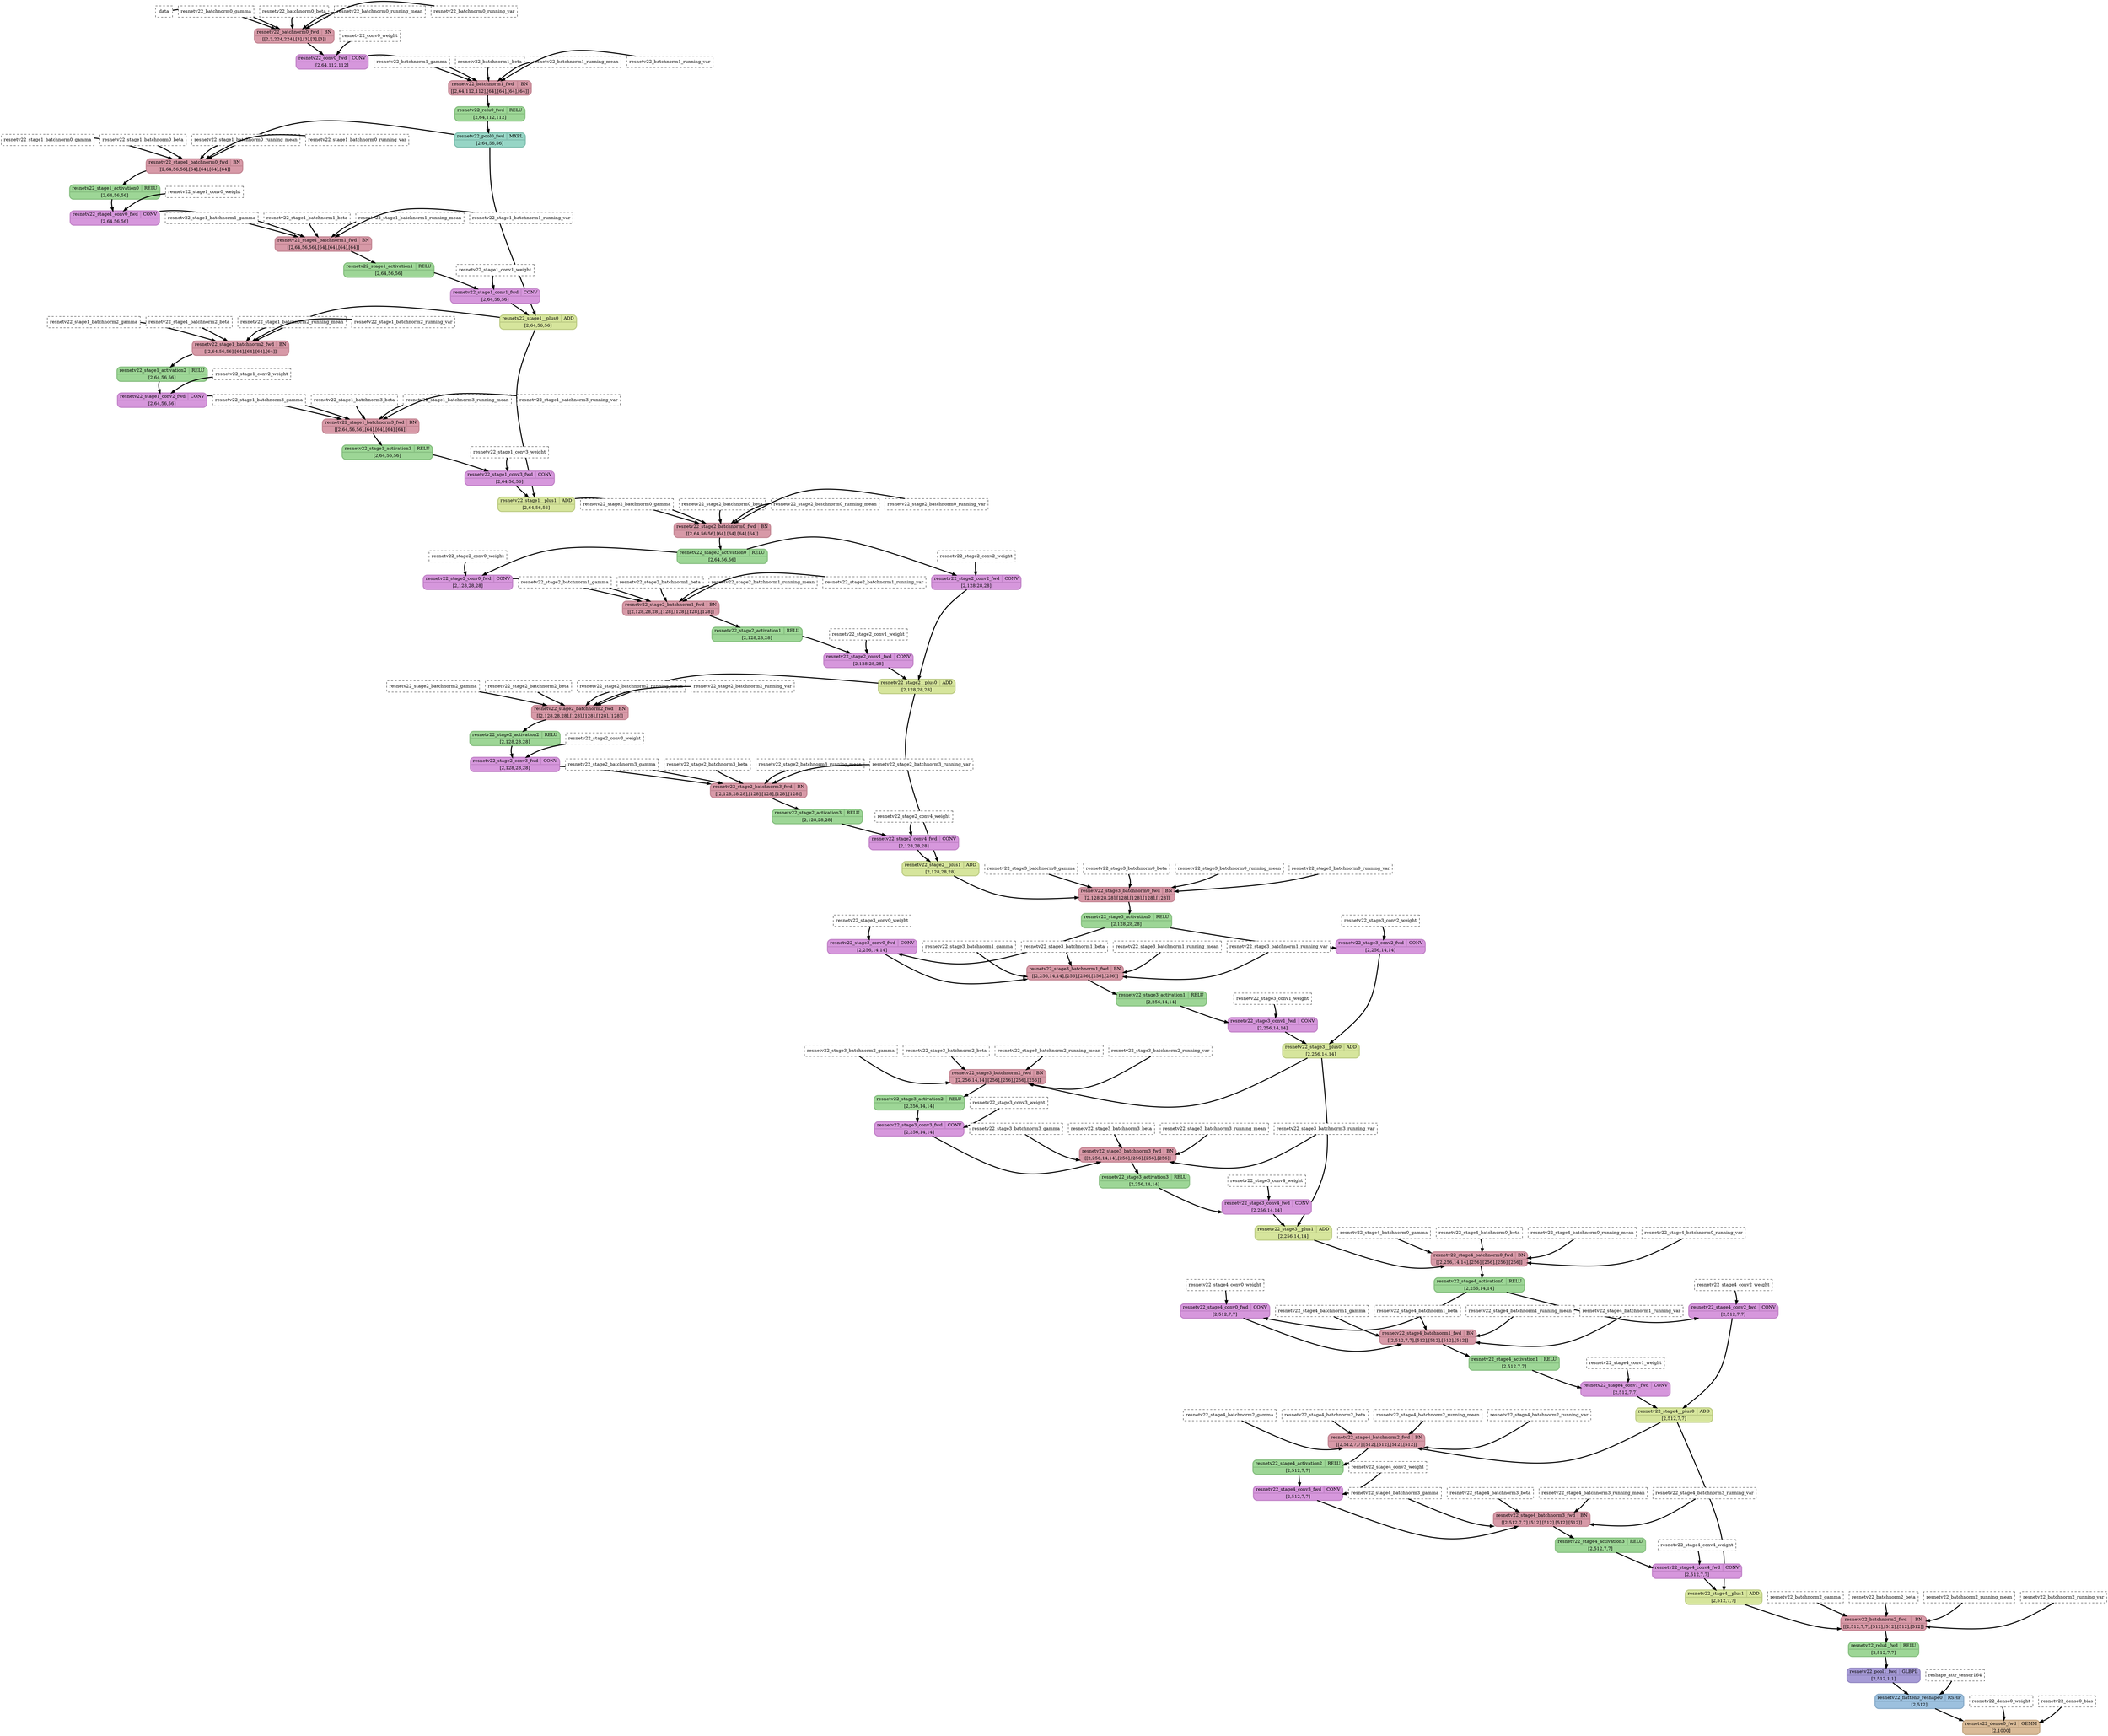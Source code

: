 strict digraph {
  graph [
    rankdir="TB"
    overlap=prism
    overlap_shrink=true
    splines=curved
  ];
  node [
    shape=Mrecord
  ];
  edge [
    penwidth=3
  ];

  // Node definitions.
  "data" [
    id=0
    name="data"
    type=constant_input
    label="data"
    inputs=""
    outputs=""
    shape=box
    style="filled,dashed"
    fillcolor="white"
  ];
  "resnetv22_batchnorm0_gamma" [
    id=1
    name="resnetv22_batchnorm0_gamma"
    type=constant_input
    label="resnetv22_batchnorm0_gamma"
    inputs=""
    outputs=""
    shape=box
    style="filled,dashed"
    fillcolor="white"
  ];
  "resnetv22_batchnorm0_beta" [
    id=2
    name="resnetv22_batchnorm0_beta"
    type=constant_input
    label="resnetv22_batchnorm0_beta"
    inputs=""
    outputs=""
    shape=box
    style="filled,dashed"
    fillcolor="white"
  ];
  "resnetv22_batchnorm0_running_mean" [
    id=3
    name="resnetv22_batchnorm0_running_mean"
    type=constant_input
    label="resnetv22_batchnorm0_running_mean"
    inputs=""
    outputs=""
    shape=box
    style="filled,dashed"
    fillcolor="white"
  ];
  "resnetv22_batchnorm0_running_var" [
    id=4
    name="resnetv22_batchnorm0_running_var"
    type=constant_input
    label="resnetv22_batchnorm0_running_var"
    inputs=""
    outputs=""
    shape=box
    style="filled,dashed"
    fillcolor="white"
  ];
  "resnetv22_batchnorm0_fwd" [
    id=5
    name="resnetv22_batchnorm0_fwd"
    type=BatchNormalization
    label="{ {resnetv22_batchnorm0_fwd  | BN} | [[2,3,224,224],[3],[3],[3],[3]] }"
    inputs="data;resnetv22_batchnorm0_gamma;resnetv22_batchnorm0_beta;resnetv22_batchnorm0_running_mean;resnetv22_batchnorm0_running_var"
    outputs="resnetv22_batchnorm0_fwd"
    penwidth=3
    style=filled
    color="#c48794"
    fontcolor="#000000"
    fillcolor="#d799a7"
  ];
  "resnetv22_conv0_weight" [
    id=6
    name="resnetv22_conv0_weight"
    type=constant_input
    label="resnetv22_conv0_weight"
    inputs=""
    outputs=""
    shape=box
    style="filled,dashed"
    fillcolor="white"
  ];
  "resnetv22_conv0_fwd" [
    id=7
    name="resnetv22_conv0_fwd"
    type=Conv
    label="{ {resnetv22_conv0_fwd  | CONV} | [2,64,112,112] }"
    inputs="resnetv22_batchnorm0_fwd;resnetv22_conv0_weight"
    outputs="resnetv22_conv0_fwd"
    penwidth=3
    style=filled
    color="#c284c8"
    fontcolor="#000000"
    fillcolor="#d697dc"
  ];
  "resnetv22_batchnorm1_gamma" [
    id=8
    name="resnetv22_batchnorm1_gamma"
    type=constant_input
    label="resnetv22_batchnorm1_gamma"
    inputs=""
    outputs=""
    shape=box
    style="filled,dashed"
    fillcolor="white"
  ];
  "resnetv22_batchnorm1_beta" [
    id=9
    name="resnetv22_batchnorm1_beta"
    type=constant_input
    label="resnetv22_batchnorm1_beta"
    inputs=""
    outputs=""
    shape=box
    style="filled,dashed"
    fillcolor="white"
  ];
  "resnetv22_batchnorm1_running_mean" [
    id=10
    name="resnetv22_batchnorm1_running_mean"
    type=constant_input
    label="resnetv22_batchnorm1_running_mean"
    inputs=""
    outputs=""
    shape=box
    style="filled,dashed"
    fillcolor="white"
  ];
  "resnetv22_batchnorm1_running_var" [
    id=11
    name="resnetv22_batchnorm1_running_var"
    type=constant_input
    label="resnetv22_batchnorm1_running_var"
    inputs=""
    outputs=""
    shape=box
    style="filled,dashed"
    fillcolor="white"
  ];
  "resnetv22_batchnorm1_fwd" [
    id=12
    name="resnetv22_batchnorm1_fwd"
    type=BatchNormalization
    label="{ {resnetv22_batchnorm1_fwd  | BN} | [[2,64,112,112],[64],[64],[64],[64]] }"
    inputs="resnetv22_conv0_fwd;resnetv22_batchnorm1_gamma;resnetv22_batchnorm1_beta;resnetv22_batchnorm1_running_mean;resnetv22_batchnorm1_running_var"
    outputs="resnetv22_batchnorm1_fwd"
    penwidth=3
    style=filled
    color="#c48794"
    fontcolor="#000000"
    fillcolor="#d799a7"
  ];
  "resnetv22_relu0_fwd" [
    id=13
    name="resnetv22_relu0_fwd"
    type=Relu
    label="{ {resnetv22_relu0_fwd  | RELU} | [2,64,112,112] }"
    inputs="resnetv22_batchnorm1_fwd"
    outputs="resnetv22_relu0_fwd"
    penwidth=3
    style=filled
    color="#87bf81"
    fontcolor="#000000"
    fillcolor="#9dd696"
  ];
  "resnetv22_pool0_fwd" [
    id=14
    name="resnetv22_pool0_fwd"
    type=MaxPool
    label="{ {resnetv22_pool0_fwd  | MXPL} | [2,64,56,56] }"
    inputs="resnetv22_relu0_fwd"
    outputs="resnetv22_pool0_fwd"
    penwidth=3
    style=filled
    color="#80beaf"
    fontcolor="#000000"
    fillcolor="#96d5c5"
  ];
  "resnetv22_stage1_batchnorm0_gamma" [
    id=15
    name="resnetv22_stage1_batchnorm0_gamma"
    type=constant_input
    label="resnetv22_stage1_batchnorm0_gamma"
    inputs=""
    outputs=""
    shape=box
    style="filled,dashed"
    fillcolor="white"
  ];
  "resnetv22_stage1_batchnorm0_beta" [
    id=16
    name="resnetv22_stage1_batchnorm0_beta"
    type=constant_input
    label="resnetv22_stage1_batchnorm0_beta"
    inputs=""
    outputs=""
    shape=box
    style="filled,dashed"
    fillcolor="white"
  ];
  "resnetv22_stage1_batchnorm0_running_mean" [
    id=17
    name="resnetv22_stage1_batchnorm0_running_mean"
    type=constant_input
    label="resnetv22_stage1_batchnorm0_running_mean"
    inputs=""
    outputs=""
    shape=box
    style="filled,dashed"
    fillcolor="white"
  ];
  "resnetv22_stage1_batchnorm0_running_var" [
    id=18
    name="resnetv22_stage1_batchnorm0_running_var"
    type=constant_input
    label="resnetv22_stage1_batchnorm0_running_var"
    inputs=""
    outputs=""
    shape=box
    style="filled,dashed"
    fillcolor="white"
  ];
  "resnetv22_stage1_batchnorm0_fwd" [
    id=19
    name="resnetv22_stage1_batchnorm0_fwd"
    type=BatchNormalization
    label="{ {resnetv22_stage1_batchnorm0_fwd  | BN} | [[2,64,56,56],[64],[64],[64],[64]] }"
    inputs="resnetv22_pool0_fwd;resnetv22_stage1_batchnorm0_gamma;resnetv22_stage1_batchnorm0_beta;resnetv22_stage1_batchnorm0_running_mean;resnetv22_stage1_batchnorm0_running_var"
    outputs="resnetv22_stage1_batchnorm0_fwd"
    penwidth=3
    style=filled
    color="#c48794"
    fontcolor="#000000"
    fillcolor="#d799a7"
  ];
  "resnetv22_stage1_activation0" [
    id=20
    name="resnetv22_stage1_activation0"
    type=Relu
    label="{ {resnetv22_stage1_activation0  | RELU} | [2,64,56,56] }"
    inputs="resnetv22_stage1_batchnorm0_fwd"
    outputs="resnetv22_stage1_activation0"
    penwidth=3
    style=filled
    color="#87bf81"
    fontcolor="#000000"
    fillcolor="#9dd696"
  ];
  "resnetv22_stage1_conv0_weight" [
    id=21
    name="resnetv22_stage1_conv0_weight"
    type=constant_input
    label="resnetv22_stage1_conv0_weight"
    inputs=""
    outputs=""
    shape=box
    style="filled,dashed"
    fillcolor="white"
  ];
  "resnetv22_stage1_conv0_fwd" [
    id=22
    name="resnetv22_stage1_conv0_fwd"
    type=Conv
    label="{ {resnetv22_stage1_conv0_fwd  | CONV} | [2,64,56,56] }"
    inputs="resnetv22_stage1_activation0;resnetv22_stage1_conv0_weight"
    outputs="resnetv22_stage1_conv0_fwd"
    penwidth=3
    style=filled
    color="#c284c8"
    fontcolor="#000000"
    fillcolor="#d697dc"
  ];
  "resnetv22_stage1_batchnorm1_gamma" [
    id=23
    name="resnetv22_stage1_batchnorm1_gamma"
    type=constant_input
    label="resnetv22_stage1_batchnorm1_gamma"
    inputs=""
    outputs=""
    shape=box
    style="filled,dashed"
    fillcolor="white"
  ];
  "resnetv22_stage1_batchnorm1_beta" [
    id=24
    name="resnetv22_stage1_batchnorm1_beta"
    type=constant_input
    label="resnetv22_stage1_batchnorm1_beta"
    inputs=""
    outputs=""
    shape=box
    style="filled,dashed"
    fillcolor="white"
  ];
  "resnetv22_stage1_batchnorm1_running_mean" [
    id=25
    name="resnetv22_stage1_batchnorm1_running_mean"
    type=constant_input
    label="resnetv22_stage1_batchnorm1_running_mean"
    inputs=""
    outputs=""
    shape=box
    style="filled,dashed"
    fillcolor="white"
  ];
  "resnetv22_stage1_batchnorm1_running_var" [
    id=26
    name="resnetv22_stage1_batchnorm1_running_var"
    type=constant_input
    label="resnetv22_stage1_batchnorm1_running_var"
    inputs=""
    outputs=""
    shape=box
    style="filled,dashed"
    fillcolor="white"
  ];
  "resnetv22_stage1_batchnorm1_fwd" [
    id=27
    name="resnetv22_stage1_batchnorm1_fwd"
    type=BatchNormalization
    label="{ {resnetv22_stage1_batchnorm1_fwd  | BN} | [[2,64,56,56],[64],[64],[64],[64]] }"
    inputs="resnetv22_stage1_conv0_fwd;resnetv22_stage1_batchnorm1_gamma;resnetv22_stage1_batchnorm1_beta;resnetv22_stage1_batchnorm1_running_mean;resnetv22_stage1_batchnorm1_running_var"
    outputs="resnetv22_stage1_batchnorm1_fwd"
    penwidth=3
    style=filled
    color="#c48794"
    fontcolor="#000000"
    fillcolor="#d799a7"
  ];
  "resnetv22_stage1_activation1" [
    id=28
    name="resnetv22_stage1_activation1"
    type=Relu
    label="{ {resnetv22_stage1_activation1  | RELU} | [2,64,56,56] }"
    inputs="resnetv22_stage1_batchnorm1_fwd"
    outputs="resnetv22_stage1_activation1"
    penwidth=3
    style=filled
    color="#87bf81"
    fontcolor="#000000"
    fillcolor="#9dd696"
  ];
  "resnetv22_stage1_conv1_weight" [
    id=29
    name="resnetv22_stage1_conv1_weight"
    type=constant_input
    label="resnetv22_stage1_conv1_weight"
    inputs=""
    outputs=""
    shape=box
    style="filled,dashed"
    fillcolor="white"
  ];
  "resnetv22_stage1_conv1_fwd" [
    id=30
    name="resnetv22_stage1_conv1_fwd"
    type=Conv
    label="{ {resnetv22_stage1_conv1_fwd  | CONV} | [2,64,56,56] }"
    inputs="resnetv22_stage1_activation1;resnetv22_stage1_conv1_weight"
    outputs="resnetv22_stage1_conv1_fwd"
    penwidth=3
    style=filled
    color="#c284c8"
    fontcolor="#000000"
    fillcolor="#d697dc"
  ];
  "resnetv22_stage1__plus0" [
    id=31
    name="resnetv22_stage1__plus0"
    type=Add
    label="{ {resnetv22_stage1__plus0  | ADD} | [2,64,56,56] }"
    inputs="resnetv22_stage1_conv1_fwd;resnetv22_pool0_fwd"
    outputs="resnetv22_stage1__plus0"
    penwidth=3
    style=filled
    color="#bdcc85"
    fontcolor="#000000"
    fillcolor="#d6e59c"
  ];
  "resnetv22_stage1_batchnorm2_gamma" [
    id=32
    name="resnetv22_stage1_batchnorm2_gamma"
    type=constant_input
    label="resnetv22_stage1_batchnorm2_gamma"
    inputs=""
    outputs=""
    shape=box
    style="filled,dashed"
    fillcolor="white"
  ];
  "resnetv22_stage1_batchnorm2_beta" [
    id=33
    name="resnetv22_stage1_batchnorm2_beta"
    type=constant_input
    label="resnetv22_stage1_batchnorm2_beta"
    inputs=""
    outputs=""
    shape=box
    style="filled,dashed"
    fillcolor="white"
  ];
  "resnetv22_stage1_batchnorm2_running_mean" [
    id=34
    name="resnetv22_stage1_batchnorm2_running_mean"
    type=constant_input
    label="resnetv22_stage1_batchnorm2_running_mean"
    inputs=""
    outputs=""
    shape=box
    style="filled,dashed"
    fillcolor="white"
  ];
  "resnetv22_stage1_batchnorm2_running_var" [
    id=35
    name="resnetv22_stage1_batchnorm2_running_var"
    type=constant_input
    label="resnetv22_stage1_batchnorm2_running_var"
    inputs=""
    outputs=""
    shape=box
    style="filled,dashed"
    fillcolor="white"
  ];
  "resnetv22_stage1_batchnorm2_fwd" [
    id=36
    name="resnetv22_stage1_batchnorm2_fwd"
    type=BatchNormalization
    label="{ {resnetv22_stage1_batchnorm2_fwd  | BN} | [[2,64,56,56],[64],[64],[64],[64]] }"
    inputs="resnetv22_stage1__plus0;resnetv22_stage1_batchnorm2_gamma;resnetv22_stage1_batchnorm2_beta;resnetv22_stage1_batchnorm2_running_mean;resnetv22_stage1_batchnorm2_running_var"
    outputs="resnetv22_stage1_batchnorm2_fwd"
    penwidth=3
    style=filled
    color="#c48794"
    fontcolor="#000000"
    fillcolor="#d799a7"
  ];
  "resnetv22_stage1_activation2" [
    id=37
    name="resnetv22_stage1_activation2"
    type=Relu
    label="{ {resnetv22_stage1_activation2  | RELU} | [2,64,56,56] }"
    inputs="resnetv22_stage1_batchnorm2_fwd"
    outputs="resnetv22_stage1_activation2"
    penwidth=3
    style=filled
    color="#87bf81"
    fontcolor="#000000"
    fillcolor="#9dd696"
  ];
  "resnetv22_stage1_conv2_weight" [
    id=38
    name="resnetv22_stage1_conv2_weight"
    type=constant_input
    label="resnetv22_stage1_conv2_weight"
    inputs=""
    outputs=""
    shape=box
    style="filled,dashed"
    fillcolor="white"
  ];
  "resnetv22_stage1_conv2_fwd" [
    id=39
    name="resnetv22_stage1_conv2_fwd"
    type=Conv
    label="{ {resnetv22_stage1_conv2_fwd  | CONV} | [2,64,56,56] }"
    inputs="resnetv22_stage1_activation2;resnetv22_stage1_conv2_weight"
    outputs="resnetv22_stage1_conv2_fwd"
    penwidth=3
    style=filled
    color="#c284c8"
    fontcolor="#000000"
    fillcolor="#d697dc"
  ];
  "resnetv22_stage1_batchnorm3_gamma" [
    id=40
    name="resnetv22_stage1_batchnorm3_gamma"
    type=constant_input
    label="resnetv22_stage1_batchnorm3_gamma"
    inputs=""
    outputs=""
    shape=box
    style="filled,dashed"
    fillcolor="white"
  ];
  "resnetv22_stage1_batchnorm3_beta" [
    id=41
    name="resnetv22_stage1_batchnorm3_beta"
    type=constant_input
    label="resnetv22_stage1_batchnorm3_beta"
    inputs=""
    outputs=""
    shape=box
    style="filled,dashed"
    fillcolor="white"
  ];
  "resnetv22_stage1_batchnorm3_running_mean" [
    id=42
    name="resnetv22_stage1_batchnorm3_running_mean"
    type=constant_input
    label="resnetv22_stage1_batchnorm3_running_mean"
    inputs=""
    outputs=""
    shape=box
    style="filled,dashed"
    fillcolor="white"
  ];
  "resnetv22_stage1_batchnorm3_running_var" [
    id=43
    name="resnetv22_stage1_batchnorm3_running_var"
    type=constant_input
    label="resnetv22_stage1_batchnorm3_running_var"
    inputs=""
    outputs=""
    shape=box
    style="filled,dashed"
    fillcolor="white"
  ];
  "resnetv22_stage1_batchnorm3_fwd" [
    id=44
    name="resnetv22_stage1_batchnorm3_fwd"
    type=BatchNormalization
    label="{ {resnetv22_stage1_batchnorm3_fwd  | BN} | [[2,64,56,56],[64],[64],[64],[64]] }"
    inputs="resnetv22_stage1_conv2_fwd;resnetv22_stage1_batchnorm3_gamma;resnetv22_stage1_batchnorm3_beta;resnetv22_stage1_batchnorm3_running_mean;resnetv22_stage1_batchnorm3_running_var"
    outputs="resnetv22_stage1_batchnorm3_fwd"
    penwidth=3
    style=filled
    color="#c48794"
    fontcolor="#000000"
    fillcolor="#d799a7"
  ];
  "resnetv22_stage1_activation3" [
    id=45
    name="resnetv22_stage1_activation3"
    type=Relu
    label="{ {resnetv22_stage1_activation3  | RELU} | [2,64,56,56] }"
    inputs="resnetv22_stage1_batchnorm3_fwd"
    outputs="resnetv22_stage1_activation3"
    penwidth=3
    style=filled
    color="#87bf81"
    fontcolor="#000000"
    fillcolor="#9dd696"
  ];
  "resnetv22_stage1_conv3_weight" [
    id=46
    name="resnetv22_stage1_conv3_weight"
    type=constant_input
    label="resnetv22_stage1_conv3_weight"
    inputs=""
    outputs=""
    shape=box
    style="filled,dashed"
    fillcolor="white"
  ];
  "resnetv22_stage1_conv3_fwd" [
    id=47
    name="resnetv22_stage1_conv3_fwd"
    type=Conv
    label="{ {resnetv22_stage1_conv3_fwd  | CONV} | [2,64,56,56] }"
    inputs="resnetv22_stage1_activation3;resnetv22_stage1_conv3_weight"
    outputs="resnetv22_stage1_conv3_fwd"
    penwidth=3
    style=filled
    color="#c284c8"
    fontcolor="#000000"
    fillcolor="#d697dc"
  ];
  "resnetv22_stage1__plus1" [
    id=48
    name="resnetv22_stage1__plus1"
    type=Add
    label="{ {resnetv22_stage1__plus1  | ADD} | [2,64,56,56] }"
    inputs="resnetv22_stage1_conv3_fwd;resnetv22_stage1__plus0"
    outputs="resnetv22_stage1__plus1"
    penwidth=3
    style=filled
    color="#bdcc85"
    fontcolor="#000000"
    fillcolor="#d6e59c"
  ];
  "resnetv22_stage2_batchnorm0_gamma" [
    id=49
    name="resnetv22_stage2_batchnorm0_gamma"
    type=constant_input
    label="resnetv22_stage2_batchnorm0_gamma"
    inputs=""
    outputs=""
    shape=box
    style="filled,dashed"
    fillcolor="white"
  ];
  "resnetv22_stage2_batchnorm0_beta" [
    id=50
    name="resnetv22_stage2_batchnorm0_beta"
    type=constant_input
    label="resnetv22_stage2_batchnorm0_beta"
    inputs=""
    outputs=""
    shape=box
    style="filled,dashed"
    fillcolor="white"
  ];
  "resnetv22_stage2_batchnorm0_running_mean" [
    id=51
    name="resnetv22_stage2_batchnorm0_running_mean"
    type=constant_input
    label="resnetv22_stage2_batchnorm0_running_mean"
    inputs=""
    outputs=""
    shape=box
    style="filled,dashed"
    fillcolor="white"
  ];
  "resnetv22_stage2_batchnorm0_running_var" [
    id=52
    name="resnetv22_stage2_batchnorm0_running_var"
    type=constant_input
    label="resnetv22_stage2_batchnorm0_running_var"
    inputs=""
    outputs=""
    shape=box
    style="filled,dashed"
    fillcolor="white"
  ];
  "resnetv22_stage2_batchnorm0_fwd" [
    id=53
    name="resnetv22_stage2_batchnorm0_fwd"
    type=BatchNormalization
    label="{ {resnetv22_stage2_batchnorm0_fwd  | BN} | [[2,64,56,56],[64],[64],[64],[64]] }"
    inputs="resnetv22_stage1__plus1;resnetv22_stage2_batchnorm0_gamma;resnetv22_stage2_batchnorm0_beta;resnetv22_stage2_batchnorm0_running_mean;resnetv22_stage2_batchnorm0_running_var"
    outputs="resnetv22_stage2_batchnorm0_fwd"
    penwidth=3
    style=filled
    color="#c48794"
    fontcolor="#000000"
    fillcolor="#d799a7"
  ];
  "resnetv22_stage2_activation0" [
    id=54
    name="resnetv22_stage2_activation0"
    type=Relu
    label="{ {resnetv22_stage2_activation0  | RELU} | [2,64,56,56] }"
    inputs="resnetv22_stage2_batchnorm0_fwd"
    outputs="resnetv22_stage2_activation0"
    penwidth=3
    style=filled
    color="#87bf81"
    fontcolor="#000000"
    fillcolor="#9dd696"
  ];
  "resnetv22_stage2_conv0_weight" [
    id=55
    name="resnetv22_stage2_conv0_weight"
    type=constant_input
    label="resnetv22_stage2_conv0_weight"
    inputs=""
    outputs=""
    shape=box
    style="filled,dashed"
    fillcolor="white"
  ];
  "resnetv22_stage2_conv0_fwd" [
    id=56
    name="resnetv22_stage2_conv0_fwd"
    type=Conv
    label="{ {resnetv22_stage2_conv0_fwd  | CONV} | [2,128,28,28] }"
    inputs="resnetv22_stage2_activation0;resnetv22_stage2_conv0_weight"
    outputs="resnetv22_stage2_conv0_fwd"
    penwidth=3
    style=filled
    color="#c284c8"
    fontcolor="#000000"
    fillcolor="#d697dc"
  ];
  "resnetv22_stage2_batchnorm1_gamma" [
    id=57
    name="resnetv22_stage2_batchnorm1_gamma"
    type=constant_input
    label="resnetv22_stage2_batchnorm1_gamma"
    inputs=""
    outputs=""
    shape=box
    style="filled,dashed"
    fillcolor="white"
  ];
  "resnetv22_stage2_batchnorm1_beta" [
    id=58
    name="resnetv22_stage2_batchnorm1_beta"
    type=constant_input
    label="resnetv22_stage2_batchnorm1_beta"
    inputs=""
    outputs=""
    shape=box
    style="filled,dashed"
    fillcolor="white"
  ];
  "resnetv22_stage2_batchnorm1_running_mean" [
    id=59
    name="resnetv22_stage2_batchnorm1_running_mean"
    type=constant_input
    label="resnetv22_stage2_batchnorm1_running_mean"
    inputs=""
    outputs=""
    shape=box
    style="filled,dashed"
    fillcolor="white"
  ];
  "resnetv22_stage2_batchnorm1_running_var" [
    id=60
    name="resnetv22_stage2_batchnorm1_running_var"
    type=constant_input
    label="resnetv22_stage2_batchnorm1_running_var"
    inputs=""
    outputs=""
    shape=box
    style="filled,dashed"
    fillcolor="white"
  ];
  "resnetv22_stage2_batchnorm1_fwd" [
    id=61
    name="resnetv22_stage2_batchnorm1_fwd"
    type=BatchNormalization
    label="{ {resnetv22_stage2_batchnorm1_fwd  | BN} | [[2,128,28,28],[128],[128],[128],[128]] }"
    inputs="resnetv22_stage2_conv0_fwd;resnetv22_stage2_batchnorm1_gamma;resnetv22_stage2_batchnorm1_beta;resnetv22_stage2_batchnorm1_running_mean;resnetv22_stage2_batchnorm1_running_var"
    outputs="resnetv22_stage2_batchnorm1_fwd"
    penwidth=3
    style=filled
    color="#c48794"
    fontcolor="#000000"
    fillcolor="#d799a7"
  ];
  "resnetv22_stage2_activation1" [
    id=62
    name="resnetv22_stage2_activation1"
    type=Relu
    label="{ {resnetv22_stage2_activation1  | RELU} | [2,128,28,28] }"
    inputs="resnetv22_stage2_batchnorm1_fwd"
    outputs="resnetv22_stage2_activation1"
    penwidth=3
    style=filled
    color="#87bf81"
    fontcolor="#000000"
    fillcolor="#9dd696"
  ];
  "resnetv22_stage2_conv1_weight" [
    id=63
    name="resnetv22_stage2_conv1_weight"
    type=constant_input
    label="resnetv22_stage2_conv1_weight"
    inputs=""
    outputs=""
    shape=box
    style="filled,dashed"
    fillcolor="white"
  ];
  "resnetv22_stage2_conv1_fwd" [
    id=64
    name="resnetv22_stage2_conv1_fwd"
    type=Conv
    label="{ {resnetv22_stage2_conv1_fwd  | CONV} | [2,128,28,28] }"
    inputs="resnetv22_stage2_activation1;resnetv22_stage2_conv1_weight"
    outputs="resnetv22_stage2_conv1_fwd"
    penwidth=3
    style=filled
    color="#c284c8"
    fontcolor="#000000"
    fillcolor="#d697dc"
  ];
  "resnetv22_stage2_conv2_weight" [
    id=65
    name="resnetv22_stage2_conv2_weight"
    type=constant_input
    label="resnetv22_stage2_conv2_weight"
    inputs=""
    outputs=""
    shape=box
    style="filled,dashed"
    fillcolor="white"
  ];
  "resnetv22_stage2_conv2_fwd" [
    id=66
    name="resnetv22_stage2_conv2_fwd"
    type=Conv
    label="{ {resnetv22_stage2_conv2_fwd  | CONV} | [2,128,28,28] }"
    inputs="resnetv22_stage2_activation0;resnetv22_stage2_conv2_weight"
    outputs="resnetv22_stage2_conv2_fwd"
    penwidth=3
    style=filled
    color="#c284c8"
    fontcolor="#000000"
    fillcolor="#d697dc"
  ];
  "resnetv22_stage2__plus0" [
    id=67
    name="resnetv22_stage2__plus0"
    type=Add
    label="{ {resnetv22_stage2__plus0  | ADD} | [2,128,28,28] }"
    inputs="resnetv22_stage2_conv1_fwd;resnetv22_stage2_conv2_fwd"
    outputs="resnetv22_stage2__plus0"
    penwidth=3
    style=filled
    color="#bdcc85"
    fontcolor="#000000"
    fillcolor="#d6e59c"
  ];
  "resnetv22_stage2_batchnorm2_gamma" [
    id=68
    name="resnetv22_stage2_batchnorm2_gamma"
    type=constant_input
    label="resnetv22_stage2_batchnorm2_gamma"
    inputs=""
    outputs=""
    shape=box
    style="filled,dashed"
    fillcolor="white"
  ];
  "resnetv22_stage2_batchnorm2_beta" [
    id=69
    name="resnetv22_stage2_batchnorm2_beta"
    type=constant_input
    label="resnetv22_stage2_batchnorm2_beta"
    inputs=""
    outputs=""
    shape=box
    style="filled,dashed"
    fillcolor="white"
  ];
  "resnetv22_stage2_batchnorm2_running_mean" [
    id=70
    name="resnetv22_stage2_batchnorm2_running_mean"
    type=constant_input
    label="resnetv22_stage2_batchnorm2_running_mean"
    inputs=""
    outputs=""
    shape=box
    style="filled,dashed"
    fillcolor="white"
  ];
  "resnetv22_stage2_batchnorm2_running_var" [
    id=71
    name="resnetv22_stage2_batchnorm2_running_var"
    type=constant_input
    label="resnetv22_stage2_batchnorm2_running_var"
    inputs=""
    outputs=""
    shape=box
    style="filled,dashed"
    fillcolor="white"
  ];
  "resnetv22_stage2_batchnorm2_fwd" [
    id=72
    name="resnetv22_stage2_batchnorm2_fwd"
    type=BatchNormalization
    label="{ {resnetv22_stage2_batchnorm2_fwd  | BN} | [[2,128,28,28],[128],[128],[128],[128]] }"
    inputs="resnetv22_stage2__plus0;resnetv22_stage2_batchnorm2_gamma;resnetv22_stage2_batchnorm2_beta;resnetv22_stage2_batchnorm2_running_mean;resnetv22_stage2_batchnorm2_running_var"
    outputs="resnetv22_stage2_batchnorm2_fwd"
    penwidth=3
    style=filled
    color="#c48794"
    fontcolor="#000000"
    fillcolor="#d799a7"
  ];
  "resnetv22_stage2_activation2" [
    id=73
    name="resnetv22_stage2_activation2"
    type=Relu
    label="{ {resnetv22_stage2_activation2  | RELU} | [2,128,28,28] }"
    inputs="resnetv22_stage2_batchnorm2_fwd"
    outputs="resnetv22_stage2_activation2"
    penwidth=3
    style=filled
    color="#87bf81"
    fontcolor="#000000"
    fillcolor="#9dd696"
  ];
  "resnetv22_stage2_conv3_weight" [
    id=74
    name="resnetv22_stage2_conv3_weight"
    type=constant_input
    label="resnetv22_stage2_conv3_weight"
    inputs=""
    outputs=""
    shape=box
    style="filled,dashed"
    fillcolor="white"
  ];
  "resnetv22_stage2_conv3_fwd" [
    id=75
    name="resnetv22_stage2_conv3_fwd"
    type=Conv
    label="{ {resnetv22_stage2_conv3_fwd  | CONV} | [2,128,28,28] }"
    inputs="resnetv22_stage2_activation2;resnetv22_stage2_conv3_weight"
    outputs="resnetv22_stage2_conv3_fwd"
    penwidth=3
    style=filled
    color="#c284c8"
    fontcolor="#000000"
    fillcolor="#d697dc"
  ];
  "resnetv22_stage2_batchnorm3_gamma" [
    id=76
    name="resnetv22_stage2_batchnorm3_gamma"
    type=constant_input
    label="resnetv22_stage2_batchnorm3_gamma"
    inputs=""
    outputs=""
    shape=box
    style="filled,dashed"
    fillcolor="white"
  ];
  "resnetv22_stage2_batchnorm3_beta" [
    id=77
    name="resnetv22_stage2_batchnorm3_beta"
    type=constant_input
    label="resnetv22_stage2_batchnorm3_beta"
    inputs=""
    outputs=""
    shape=box
    style="filled,dashed"
    fillcolor="white"
  ];
  "resnetv22_stage2_batchnorm3_running_mean" [
    id=78
    name="resnetv22_stage2_batchnorm3_running_mean"
    type=constant_input
    label="resnetv22_stage2_batchnorm3_running_mean"
    inputs=""
    outputs=""
    shape=box
    style="filled,dashed"
    fillcolor="white"
  ];
  "resnetv22_stage2_batchnorm3_running_var" [
    id=79
    name="resnetv22_stage2_batchnorm3_running_var"
    type=constant_input
    label="resnetv22_stage2_batchnorm3_running_var"
    inputs=""
    outputs=""
    shape=box
    style="filled,dashed"
    fillcolor="white"
  ];
  "resnetv22_stage2_batchnorm3_fwd" [
    id=80
    name="resnetv22_stage2_batchnorm3_fwd"
    type=BatchNormalization
    label="{ {resnetv22_stage2_batchnorm3_fwd  | BN} | [[2,128,28,28],[128],[128],[128],[128]] }"
    inputs="resnetv22_stage2_conv3_fwd;resnetv22_stage2_batchnorm3_gamma;resnetv22_stage2_batchnorm3_beta;resnetv22_stage2_batchnorm3_running_mean;resnetv22_stage2_batchnorm3_running_var"
    outputs="resnetv22_stage2_batchnorm3_fwd"
    penwidth=3
    style=filled
    color="#c48794"
    fontcolor="#000000"
    fillcolor="#d799a7"
  ];
  "resnetv22_stage2_activation3" [
    id=81
    name="resnetv22_stage2_activation3"
    type=Relu
    label="{ {resnetv22_stage2_activation3  | RELU} | [2,128,28,28] }"
    inputs="resnetv22_stage2_batchnorm3_fwd"
    outputs="resnetv22_stage2_activation3"
    penwidth=3
    style=filled
    color="#87bf81"
    fontcolor="#000000"
    fillcolor="#9dd696"
  ];
  "resnetv22_stage2_conv4_weight" [
    id=82
    name="resnetv22_stage2_conv4_weight"
    type=constant_input
    label="resnetv22_stage2_conv4_weight"
    inputs=""
    outputs=""
    shape=box
    style="filled,dashed"
    fillcolor="white"
  ];
  "resnetv22_stage2_conv4_fwd" [
    id=83
    name="resnetv22_stage2_conv4_fwd"
    type=Conv
    label="{ {resnetv22_stage2_conv4_fwd  | CONV} | [2,128,28,28] }"
    inputs="resnetv22_stage2_activation3;resnetv22_stage2_conv4_weight"
    outputs="resnetv22_stage2_conv4_fwd"
    penwidth=3
    style=filled
    color="#c284c8"
    fontcolor="#000000"
    fillcolor="#d697dc"
  ];
  "resnetv22_stage2__plus1" [
    id=84
    name="resnetv22_stage2__plus1"
    type=Add
    label="{ {resnetv22_stage2__plus1  | ADD} | [2,128,28,28] }"
    inputs="resnetv22_stage2_conv4_fwd;resnetv22_stage2__plus0"
    outputs="resnetv22_stage2__plus1"
    penwidth=3
    style=filled
    color="#bdcc85"
    fontcolor="#000000"
    fillcolor="#d6e59c"
  ];
  "resnetv22_stage3_batchnorm0_gamma" [
    id=85
    name="resnetv22_stage3_batchnorm0_gamma"
    type=constant_input
    label="resnetv22_stage3_batchnorm0_gamma"
    inputs=""
    outputs=""
    shape=box
    style="filled,dashed"
    fillcolor="white"
  ];
  "resnetv22_stage3_batchnorm0_beta" [
    id=86
    name="resnetv22_stage3_batchnorm0_beta"
    type=constant_input
    label="resnetv22_stage3_batchnorm0_beta"
    inputs=""
    outputs=""
    shape=box
    style="filled,dashed"
    fillcolor="white"
  ];
  "resnetv22_stage3_batchnorm0_running_mean" [
    id=87
    name="resnetv22_stage3_batchnorm0_running_mean"
    type=constant_input
    label="resnetv22_stage3_batchnorm0_running_mean"
    inputs=""
    outputs=""
    shape=box
    style="filled,dashed"
    fillcolor="white"
  ];
  "resnetv22_stage3_batchnorm0_running_var" [
    id=88
    name="resnetv22_stage3_batchnorm0_running_var"
    type=constant_input
    label="resnetv22_stage3_batchnorm0_running_var"
    inputs=""
    outputs=""
    shape=box
    style="filled,dashed"
    fillcolor="white"
  ];
  "resnetv22_stage3_batchnorm0_fwd" [
    id=89
    name="resnetv22_stage3_batchnorm0_fwd"
    type=BatchNormalization
    label="{ {resnetv22_stage3_batchnorm0_fwd  | BN} | [[2,128,28,28],[128],[128],[128],[128]] }"
    inputs="resnetv22_stage2__plus1;resnetv22_stage3_batchnorm0_gamma;resnetv22_stage3_batchnorm0_beta;resnetv22_stage3_batchnorm0_running_mean;resnetv22_stage3_batchnorm0_running_var"
    outputs="resnetv22_stage3_batchnorm0_fwd"
    penwidth=3
    style=filled
    color="#c48794"
    fontcolor="#000000"
    fillcolor="#d799a7"
  ];
  "resnetv22_stage3_activation0" [
    id=90
    name="resnetv22_stage3_activation0"
    type=Relu
    label="{ {resnetv22_stage3_activation0  | RELU} | [2,128,28,28] }"
    inputs="resnetv22_stage3_batchnorm0_fwd"
    outputs="resnetv22_stage3_activation0"
    penwidth=3
    style=filled
    color="#87bf81"
    fontcolor="#000000"
    fillcolor="#9dd696"
  ];
  "resnetv22_stage3_conv0_weight" [
    id=91
    name="resnetv22_stage3_conv0_weight"
    type=constant_input
    label="resnetv22_stage3_conv0_weight"
    inputs=""
    outputs=""
    shape=box
    style="filled,dashed"
    fillcolor="white"
  ];
  "resnetv22_stage3_conv0_fwd" [
    id=92
    name="resnetv22_stage3_conv0_fwd"
    type=Conv
    label="{ {resnetv22_stage3_conv0_fwd  | CONV} | [2,256,14,14] }"
    inputs="resnetv22_stage3_activation0;resnetv22_stage3_conv0_weight"
    outputs="resnetv22_stage3_conv0_fwd"
    penwidth=3
    style=filled
    color="#c284c8"
    fontcolor="#000000"
    fillcolor="#d697dc"
  ];
  "resnetv22_stage3_batchnorm1_gamma" [
    id=93
    name="resnetv22_stage3_batchnorm1_gamma"
    type=constant_input
    label="resnetv22_stage3_batchnorm1_gamma"
    inputs=""
    outputs=""
    shape=box
    style="filled,dashed"
    fillcolor="white"
  ];
  "resnetv22_stage3_batchnorm1_beta" [
    id=94
    name="resnetv22_stage3_batchnorm1_beta"
    type=constant_input
    label="resnetv22_stage3_batchnorm1_beta"
    inputs=""
    outputs=""
    shape=box
    style="filled,dashed"
    fillcolor="white"
  ];
  "resnetv22_stage3_batchnorm1_running_mean" [
    id=95
    name="resnetv22_stage3_batchnorm1_running_mean"
    type=constant_input
    label="resnetv22_stage3_batchnorm1_running_mean"
    inputs=""
    outputs=""
    shape=box
    style="filled,dashed"
    fillcolor="white"
  ];
  "resnetv22_stage3_batchnorm1_running_var" [
    id=96
    name="resnetv22_stage3_batchnorm1_running_var"
    type=constant_input
    label="resnetv22_stage3_batchnorm1_running_var"
    inputs=""
    outputs=""
    shape=box
    style="filled,dashed"
    fillcolor="white"
  ];
  "resnetv22_stage3_batchnorm1_fwd" [
    id=97
    name="resnetv22_stage3_batchnorm1_fwd"
    type=BatchNormalization
    label="{ {resnetv22_stage3_batchnorm1_fwd  | BN} | [[2,256,14,14],[256],[256],[256],[256]] }"
    inputs="resnetv22_stage3_conv0_fwd;resnetv22_stage3_batchnorm1_gamma;resnetv22_stage3_batchnorm1_beta;resnetv22_stage3_batchnorm1_running_mean;resnetv22_stage3_batchnorm1_running_var"
    outputs="resnetv22_stage3_batchnorm1_fwd"
    penwidth=3
    style=filled
    color="#c48794"
    fontcolor="#000000"
    fillcolor="#d799a7"
  ];
  "resnetv22_stage3_activation1" [
    id=98
    name="resnetv22_stage3_activation1"
    type=Relu
    label="{ {resnetv22_stage3_activation1  | RELU} | [2,256,14,14] }"
    inputs="resnetv22_stage3_batchnorm1_fwd"
    outputs="resnetv22_stage3_activation1"
    penwidth=3
    style=filled
    color="#87bf81"
    fontcolor="#000000"
    fillcolor="#9dd696"
  ];
  "resnetv22_stage3_conv1_weight" [
    id=99
    name="resnetv22_stage3_conv1_weight"
    type=constant_input
    label="resnetv22_stage3_conv1_weight"
    inputs=""
    outputs=""
    shape=box
    style="filled,dashed"
    fillcolor="white"
  ];
  "resnetv22_stage3_conv1_fwd" [
    id=100
    name="resnetv22_stage3_conv1_fwd"
    type=Conv
    label="{ {resnetv22_stage3_conv1_fwd  | CONV} | [2,256,14,14] }"
    inputs="resnetv22_stage3_activation1;resnetv22_stage3_conv1_weight"
    outputs="resnetv22_stage3_conv1_fwd"
    penwidth=3
    style=filled
    color="#c284c8"
    fontcolor="#000000"
    fillcolor="#d697dc"
  ];
  "resnetv22_stage3_conv2_weight" [
    id=101
    name="resnetv22_stage3_conv2_weight"
    type=constant_input
    label="resnetv22_stage3_conv2_weight"
    inputs=""
    outputs=""
    shape=box
    style="filled,dashed"
    fillcolor="white"
  ];
  "resnetv22_stage3_conv2_fwd" [
    id=102
    name="resnetv22_stage3_conv2_fwd"
    type=Conv
    label="{ {resnetv22_stage3_conv2_fwd  | CONV} | [2,256,14,14] }"
    inputs="resnetv22_stage3_activation0;resnetv22_stage3_conv2_weight"
    outputs="resnetv22_stage3_conv2_fwd"
    penwidth=3
    style=filled
    color="#c284c8"
    fontcolor="#000000"
    fillcolor="#d697dc"
  ];
  "resnetv22_stage3__plus0" [
    id=103
    name="resnetv22_stage3__plus0"
    type=Add
    label="{ {resnetv22_stage3__plus0  | ADD} | [2,256,14,14] }"
    inputs="resnetv22_stage3_conv1_fwd;resnetv22_stage3_conv2_fwd"
    outputs="resnetv22_stage3__plus0"
    penwidth=3
    style=filled
    color="#bdcc85"
    fontcolor="#000000"
    fillcolor="#d6e59c"
  ];
  "resnetv22_stage3_batchnorm2_gamma" [
    id=104
    name="resnetv22_stage3_batchnorm2_gamma"
    type=constant_input
    label="resnetv22_stage3_batchnorm2_gamma"
    inputs=""
    outputs=""
    shape=box
    style="filled,dashed"
    fillcolor="white"
  ];
  "resnetv22_stage3_batchnorm2_beta" [
    id=105
    name="resnetv22_stage3_batchnorm2_beta"
    type=constant_input
    label="resnetv22_stage3_batchnorm2_beta"
    inputs=""
    outputs=""
    shape=box
    style="filled,dashed"
    fillcolor="white"
  ];
  "resnetv22_stage3_batchnorm2_running_mean" [
    id=106
    name="resnetv22_stage3_batchnorm2_running_mean"
    type=constant_input
    label="resnetv22_stage3_batchnorm2_running_mean"
    inputs=""
    outputs=""
    shape=box
    style="filled,dashed"
    fillcolor="white"
  ];
  "resnetv22_stage3_batchnorm2_running_var" [
    id=107
    name="resnetv22_stage3_batchnorm2_running_var"
    type=constant_input
    label="resnetv22_stage3_batchnorm2_running_var"
    inputs=""
    outputs=""
    shape=box
    style="filled,dashed"
    fillcolor="white"
  ];
  "resnetv22_stage3_batchnorm2_fwd" [
    id=108
    name="resnetv22_stage3_batchnorm2_fwd"
    type=BatchNormalization
    label="{ {resnetv22_stage3_batchnorm2_fwd  | BN} | [[2,256,14,14],[256],[256],[256],[256]] }"
    inputs="resnetv22_stage3__plus0;resnetv22_stage3_batchnorm2_gamma;resnetv22_stage3_batchnorm2_beta;resnetv22_stage3_batchnorm2_running_mean;resnetv22_stage3_batchnorm2_running_var"
    outputs="resnetv22_stage3_batchnorm2_fwd"
    penwidth=3
    style=filled
    color="#c48794"
    fontcolor="#000000"
    fillcolor="#d799a7"
  ];
  "resnetv22_stage3_activation2" [
    id=109
    name="resnetv22_stage3_activation2"
    type=Relu
    label="{ {resnetv22_stage3_activation2  | RELU} | [2,256,14,14] }"
    inputs="resnetv22_stage3_batchnorm2_fwd"
    outputs="resnetv22_stage3_activation2"
    penwidth=3
    style=filled
    color="#87bf81"
    fontcolor="#000000"
    fillcolor="#9dd696"
  ];
  "resnetv22_stage3_conv3_weight" [
    id=110
    name="resnetv22_stage3_conv3_weight"
    type=constant_input
    label="resnetv22_stage3_conv3_weight"
    inputs=""
    outputs=""
    shape=box
    style="filled,dashed"
    fillcolor="white"
  ];
  "resnetv22_stage3_conv3_fwd" [
    id=111
    name="resnetv22_stage3_conv3_fwd"
    type=Conv
    label="{ {resnetv22_stage3_conv3_fwd  | CONV} | [2,256,14,14] }"
    inputs="resnetv22_stage3_activation2;resnetv22_stage3_conv3_weight"
    outputs="resnetv22_stage3_conv3_fwd"
    penwidth=3
    style=filled
    color="#c284c8"
    fontcolor="#000000"
    fillcolor="#d697dc"
  ];
  "resnetv22_stage3_batchnorm3_gamma" [
    id=112
    name="resnetv22_stage3_batchnorm3_gamma"
    type=constant_input
    label="resnetv22_stage3_batchnorm3_gamma"
    inputs=""
    outputs=""
    shape=box
    style="filled,dashed"
    fillcolor="white"
  ];
  "resnetv22_stage3_batchnorm3_beta" [
    id=113
    name="resnetv22_stage3_batchnorm3_beta"
    type=constant_input
    label="resnetv22_stage3_batchnorm3_beta"
    inputs=""
    outputs=""
    shape=box
    style="filled,dashed"
    fillcolor="white"
  ];
  "resnetv22_stage3_batchnorm3_running_mean" [
    id=114
    name="resnetv22_stage3_batchnorm3_running_mean"
    type=constant_input
    label="resnetv22_stage3_batchnorm3_running_mean"
    inputs=""
    outputs=""
    shape=box
    style="filled,dashed"
    fillcolor="white"
  ];
  "resnetv22_stage3_batchnorm3_running_var" [
    id=115
    name="resnetv22_stage3_batchnorm3_running_var"
    type=constant_input
    label="resnetv22_stage3_batchnorm3_running_var"
    inputs=""
    outputs=""
    shape=box
    style="filled,dashed"
    fillcolor="white"
  ];
  "resnetv22_stage3_batchnorm3_fwd" [
    id=116
    name="resnetv22_stage3_batchnorm3_fwd"
    type=BatchNormalization
    label="{ {resnetv22_stage3_batchnorm3_fwd  | BN} | [[2,256,14,14],[256],[256],[256],[256]] }"
    inputs="resnetv22_stage3_conv3_fwd;resnetv22_stage3_batchnorm3_gamma;resnetv22_stage3_batchnorm3_beta;resnetv22_stage3_batchnorm3_running_mean;resnetv22_stage3_batchnorm3_running_var"
    outputs="resnetv22_stage3_batchnorm3_fwd"
    penwidth=3
    style=filled
    color="#c48794"
    fontcolor="#000000"
    fillcolor="#d799a7"
  ];
  "resnetv22_stage3_activation3" [
    id=117
    name="resnetv22_stage3_activation3"
    type=Relu
    label="{ {resnetv22_stage3_activation3  | RELU} | [2,256,14,14] }"
    inputs="resnetv22_stage3_batchnorm3_fwd"
    outputs="resnetv22_stage3_activation3"
    penwidth=3
    style=filled
    color="#87bf81"
    fontcolor="#000000"
    fillcolor="#9dd696"
  ];
  "resnetv22_stage3_conv4_weight" [
    id=118
    name="resnetv22_stage3_conv4_weight"
    type=constant_input
    label="resnetv22_stage3_conv4_weight"
    inputs=""
    outputs=""
    shape=box
    style="filled,dashed"
    fillcolor="white"
  ];
  "resnetv22_stage3_conv4_fwd" [
    id=119
    name="resnetv22_stage3_conv4_fwd"
    type=Conv
    label="{ {resnetv22_stage3_conv4_fwd  | CONV} | [2,256,14,14] }"
    inputs="resnetv22_stage3_activation3;resnetv22_stage3_conv4_weight"
    outputs="resnetv22_stage3_conv4_fwd"
    penwidth=3
    style=filled
    color="#c284c8"
    fontcolor="#000000"
    fillcolor="#d697dc"
  ];
  "resnetv22_stage3__plus1" [
    id=120
    name="resnetv22_stage3__plus1"
    type=Add
    label="{ {resnetv22_stage3__plus1  | ADD} | [2,256,14,14] }"
    inputs="resnetv22_stage3_conv4_fwd;resnetv22_stage3__plus0"
    outputs="resnetv22_stage3__plus1"
    penwidth=3
    style=filled
    color="#bdcc85"
    fontcolor="#000000"
    fillcolor="#d6e59c"
  ];
  "resnetv22_stage4_batchnorm0_gamma" [
    id=121
    name="resnetv22_stage4_batchnorm0_gamma"
    type=constant_input
    label="resnetv22_stage4_batchnorm0_gamma"
    inputs=""
    outputs=""
    shape=box
    style="filled,dashed"
    fillcolor="white"
  ];
  "resnetv22_stage4_batchnorm0_beta" [
    id=122
    name="resnetv22_stage4_batchnorm0_beta"
    type=constant_input
    label="resnetv22_stage4_batchnorm0_beta"
    inputs=""
    outputs=""
    shape=box
    style="filled,dashed"
    fillcolor="white"
  ];
  "resnetv22_stage4_batchnorm0_running_mean" [
    id=123
    name="resnetv22_stage4_batchnorm0_running_mean"
    type=constant_input
    label="resnetv22_stage4_batchnorm0_running_mean"
    inputs=""
    outputs=""
    shape=box
    style="filled,dashed"
    fillcolor="white"
  ];
  "resnetv22_stage4_batchnorm0_running_var" [
    id=124
    name="resnetv22_stage4_batchnorm0_running_var"
    type=constant_input
    label="resnetv22_stage4_batchnorm0_running_var"
    inputs=""
    outputs=""
    shape=box
    style="filled,dashed"
    fillcolor="white"
  ];
  "resnetv22_stage4_batchnorm0_fwd" [
    id=125
    name="resnetv22_stage4_batchnorm0_fwd"
    type=BatchNormalization
    label="{ {resnetv22_stage4_batchnorm0_fwd  | BN} | [[2,256,14,14],[256],[256],[256],[256]] }"
    inputs="resnetv22_stage3__plus1;resnetv22_stage4_batchnorm0_gamma;resnetv22_stage4_batchnorm0_beta;resnetv22_stage4_batchnorm0_running_mean;resnetv22_stage4_batchnorm0_running_var"
    outputs="resnetv22_stage4_batchnorm0_fwd"
    penwidth=3
    style=filled
    color="#c48794"
    fontcolor="#000000"
    fillcolor="#d799a7"
  ];
  "resnetv22_stage4_activation0" [
    id=126
    name="resnetv22_stage4_activation0"
    type=Relu
    label="{ {resnetv22_stage4_activation0  | RELU} | [2,256,14,14] }"
    inputs="resnetv22_stage4_batchnorm0_fwd"
    outputs="resnetv22_stage4_activation0"
    penwidth=3
    style=filled
    color="#87bf81"
    fontcolor="#000000"
    fillcolor="#9dd696"
  ];
  "resnetv22_stage4_conv0_weight" [
    id=127
    name="resnetv22_stage4_conv0_weight"
    type=constant_input
    label="resnetv22_stage4_conv0_weight"
    inputs=""
    outputs=""
    shape=box
    style="filled,dashed"
    fillcolor="white"
  ];
  "resnetv22_stage4_conv0_fwd" [
    id=128
    name="resnetv22_stage4_conv0_fwd"
    type=Conv
    label="{ {resnetv22_stage4_conv0_fwd  | CONV} | [2,512,7,7] }"
    inputs="resnetv22_stage4_activation0;resnetv22_stage4_conv0_weight"
    outputs="resnetv22_stage4_conv0_fwd"
    penwidth=3
    style=filled
    color="#c284c8"
    fontcolor="#000000"
    fillcolor="#d697dc"
  ];
  "resnetv22_stage4_batchnorm1_gamma" [
    id=129
    name="resnetv22_stage4_batchnorm1_gamma"
    type=constant_input
    label="resnetv22_stage4_batchnorm1_gamma"
    inputs=""
    outputs=""
    shape=box
    style="filled,dashed"
    fillcolor="white"
  ];
  "resnetv22_stage4_batchnorm1_beta" [
    id=130
    name="resnetv22_stage4_batchnorm1_beta"
    type=constant_input
    label="resnetv22_stage4_batchnorm1_beta"
    inputs=""
    outputs=""
    shape=box
    style="filled,dashed"
    fillcolor="white"
  ];
  "resnetv22_stage4_batchnorm1_running_mean" [
    id=131
    name="resnetv22_stage4_batchnorm1_running_mean"
    type=constant_input
    label="resnetv22_stage4_batchnorm1_running_mean"
    inputs=""
    outputs=""
    shape=box
    style="filled,dashed"
    fillcolor="white"
  ];
  "resnetv22_stage4_batchnorm1_running_var" [
    id=132
    name="resnetv22_stage4_batchnorm1_running_var"
    type=constant_input
    label="resnetv22_stage4_batchnorm1_running_var"
    inputs=""
    outputs=""
    shape=box
    style="filled,dashed"
    fillcolor="white"
  ];
  "resnetv22_stage4_batchnorm1_fwd" [
    id=133
    name="resnetv22_stage4_batchnorm1_fwd"
    type=BatchNormalization
    label="{ {resnetv22_stage4_batchnorm1_fwd  | BN} | [[2,512,7,7],[512],[512],[512],[512]] }"
    inputs="resnetv22_stage4_conv0_fwd;resnetv22_stage4_batchnorm1_gamma;resnetv22_stage4_batchnorm1_beta;resnetv22_stage4_batchnorm1_running_mean;resnetv22_stage4_batchnorm1_running_var"
    outputs="resnetv22_stage4_batchnorm1_fwd"
    penwidth=3
    style=filled
    color="#c48794"
    fontcolor="#000000"
    fillcolor="#d799a7"
  ];
  "resnetv22_stage4_activation1" [
    id=134
    name="resnetv22_stage4_activation1"
    type=Relu
    label="{ {resnetv22_stage4_activation1  | RELU} | [2,512,7,7] }"
    inputs="resnetv22_stage4_batchnorm1_fwd"
    outputs="resnetv22_stage4_activation1"
    penwidth=3
    style=filled
    color="#87bf81"
    fontcolor="#000000"
    fillcolor="#9dd696"
  ];
  "resnetv22_stage4_conv1_weight" [
    id=135
    name="resnetv22_stage4_conv1_weight"
    type=constant_input
    label="resnetv22_stage4_conv1_weight"
    inputs=""
    outputs=""
    shape=box
    style="filled,dashed"
    fillcolor="white"
  ];
  "resnetv22_stage4_conv1_fwd" [
    id=136
    name="resnetv22_stage4_conv1_fwd"
    type=Conv
    label="{ {resnetv22_stage4_conv1_fwd  | CONV} | [2,512,7,7] }"
    inputs="resnetv22_stage4_activation1;resnetv22_stage4_conv1_weight"
    outputs="resnetv22_stage4_conv1_fwd"
    penwidth=3
    style=filled
    color="#c284c8"
    fontcolor="#000000"
    fillcolor="#d697dc"
  ];
  "resnetv22_stage4_conv2_weight" [
    id=137
    name="resnetv22_stage4_conv2_weight"
    type=constant_input
    label="resnetv22_stage4_conv2_weight"
    inputs=""
    outputs=""
    shape=box
    style="filled,dashed"
    fillcolor="white"
  ];
  "resnetv22_stage4_conv2_fwd" [
    id=138
    name="resnetv22_stage4_conv2_fwd"
    type=Conv
    label="{ {resnetv22_stage4_conv2_fwd  | CONV} | [2,512,7,7] }"
    inputs="resnetv22_stage4_activation0;resnetv22_stage4_conv2_weight"
    outputs="resnetv22_stage4_conv2_fwd"
    penwidth=3
    style=filled
    color="#c284c8"
    fontcolor="#000000"
    fillcolor="#d697dc"
  ];
  "resnetv22_stage4__plus0" [
    id=139
    name="resnetv22_stage4__plus0"
    type=Add
    label="{ {resnetv22_stage4__plus0  | ADD} | [2,512,7,7] }"
    inputs="resnetv22_stage4_conv1_fwd;resnetv22_stage4_conv2_fwd"
    outputs="resnetv22_stage4__plus0"
    penwidth=3
    style=filled
    color="#bdcc85"
    fontcolor="#000000"
    fillcolor="#d6e59c"
  ];
  "resnetv22_stage4_batchnorm2_gamma" [
    id=140
    name="resnetv22_stage4_batchnorm2_gamma"
    type=constant_input
    label="resnetv22_stage4_batchnorm2_gamma"
    inputs=""
    outputs=""
    shape=box
    style="filled,dashed"
    fillcolor="white"
  ];
  "resnetv22_stage4_batchnorm2_beta" [
    id=141
    name="resnetv22_stage4_batchnorm2_beta"
    type=constant_input
    label="resnetv22_stage4_batchnorm2_beta"
    inputs=""
    outputs=""
    shape=box
    style="filled,dashed"
    fillcolor="white"
  ];
  "resnetv22_stage4_batchnorm2_running_mean" [
    id=142
    name="resnetv22_stage4_batchnorm2_running_mean"
    type=constant_input
    label="resnetv22_stage4_batchnorm2_running_mean"
    inputs=""
    outputs=""
    shape=box
    style="filled,dashed"
    fillcolor="white"
  ];
  "resnetv22_stage4_batchnorm2_running_var" [
    id=143
    name="resnetv22_stage4_batchnorm2_running_var"
    type=constant_input
    label="resnetv22_stage4_batchnorm2_running_var"
    inputs=""
    outputs=""
    shape=box
    style="filled,dashed"
    fillcolor="white"
  ];
  "resnetv22_stage4_batchnorm2_fwd" [
    id=144
    name="resnetv22_stage4_batchnorm2_fwd"
    type=BatchNormalization
    label="{ {resnetv22_stage4_batchnorm2_fwd  | BN} | [[2,512,7,7],[512],[512],[512],[512]] }"
    inputs="resnetv22_stage4__plus0;resnetv22_stage4_batchnorm2_gamma;resnetv22_stage4_batchnorm2_beta;resnetv22_stage4_batchnorm2_running_mean;resnetv22_stage4_batchnorm2_running_var"
    outputs="resnetv22_stage4_batchnorm2_fwd"
    penwidth=3
    style=filled
    color="#c48794"
    fontcolor="#000000"
    fillcolor="#d799a7"
  ];
  "resnetv22_stage4_activation2" [
    id=145
    name="resnetv22_stage4_activation2"
    type=Relu
    label="{ {resnetv22_stage4_activation2  | RELU} | [2,512,7,7] }"
    inputs="resnetv22_stage4_batchnorm2_fwd"
    outputs="resnetv22_stage4_activation2"
    penwidth=3
    style=filled
    color="#87bf81"
    fontcolor="#000000"
    fillcolor="#9dd696"
  ];
  "resnetv22_stage4_conv3_weight" [
    id=146
    name="resnetv22_stage4_conv3_weight"
    type=constant_input
    label="resnetv22_stage4_conv3_weight"
    inputs=""
    outputs=""
    shape=box
    style="filled,dashed"
    fillcolor="white"
  ];
  "resnetv22_stage4_conv3_fwd" [
    id=147
    name="resnetv22_stage4_conv3_fwd"
    type=Conv
    label="{ {resnetv22_stage4_conv3_fwd  | CONV} | [2,512,7,7] }"
    inputs="resnetv22_stage4_activation2;resnetv22_stage4_conv3_weight"
    outputs="resnetv22_stage4_conv3_fwd"
    penwidth=3
    style=filled
    color="#c284c8"
    fontcolor="#000000"
    fillcolor="#d697dc"
  ];
  "resnetv22_stage4_batchnorm3_gamma" [
    id=148
    name="resnetv22_stage4_batchnorm3_gamma"
    type=constant_input
    label="resnetv22_stage4_batchnorm3_gamma"
    inputs=""
    outputs=""
    shape=box
    style="filled,dashed"
    fillcolor="white"
  ];
  "resnetv22_stage4_batchnorm3_beta" [
    id=149
    name="resnetv22_stage4_batchnorm3_beta"
    type=constant_input
    label="resnetv22_stage4_batchnorm3_beta"
    inputs=""
    outputs=""
    shape=box
    style="filled,dashed"
    fillcolor="white"
  ];
  "resnetv22_stage4_batchnorm3_running_mean" [
    id=150
    name="resnetv22_stage4_batchnorm3_running_mean"
    type=constant_input
    label="resnetv22_stage4_batchnorm3_running_mean"
    inputs=""
    outputs=""
    shape=box
    style="filled,dashed"
    fillcolor="white"
  ];
  "resnetv22_stage4_batchnorm3_running_var" [
    id=151
    name="resnetv22_stage4_batchnorm3_running_var"
    type=constant_input
    label="resnetv22_stage4_batchnorm3_running_var"
    inputs=""
    outputs=""
    shape=box
    style="filled,dashed"
    fillcolor="white"
  ];
  "resnetv22_stage4_batchnorm3_fwd" [
    id=152
    name="resnetv22_stage4_batchnorm3_fwd"
    type=BatchNormalization
    label="{ {resnetv22_stage4_batchnorm3_fwd  | BN} | [[2,512,7,7],[512],[512],[512],[512]] }"
    inputs="resnetv22_stage4_conv3_fwd;resnetv22_stage4_batchnorm3_gamma;resnetv22_stage4_batchnorm3_beta;resnetv22_stage4_batchnorm3_running_mean;resnetv22_stage4_batchnorm3_running_var"
    outputs="resnetv22_stage4_batchnorm3_fwd"
    penwidth=3
    style=filled
    color="#c48794"
    fontcolor="#000000"
    fillcolor="#d799a7"
  ];
  "resnetv22_stage4_activation3" [
    id=153
    name="resnetv22_stage4_activation3"
    type=Relu
    label="{ {resnetv22_stage4_activation3  | RELU} | [2,512,7,7] }"
    inputs="resnetv22_stage4_batchnorm3_fwd"
    outputs="resnetv22_stage4_activation3"
    penwidth=3
    style=filled
    color="#87bf81"
    fontcolor="#000000"
    fillcolor="#9dd696"
  ];
  "resnetv22_stage4_conv4_weight" [
    id=154
    name="resnetv22_stage4_conv4_weight"
    type=constant_input
    label="resnetv22_stage4_conv4_weight"
    inputs=""
    outputs=""
    shape=box
    style="filled,dashed"
    fillcolor="white"
  ];
  "resnetv22_stage4_conv4_fwd" [
    id=155
    name="resnetv22_stage4_conv4_fwd"
    type=Conv
    label="{ {resnetv22_stage4_conv4_fwd  | CONV} | [2,512,7,7] }"
    inputs="resnetv22_stage4_activation3;resnetv22_stage4_conv4_weight"
    outputs="resnetv22_stage4_conv4_fwd"
    penwidth=3
    style=filled
    color="#c284c8"
    fontcolor="#000000"
    fillcolor="#d697dc"
  ];
  "resnetv22_stage4__plus1" [
    id=156
    name="resnetv22_stage4__plus1"
    type=Add
    label="{ {resnetv22_stage4__plus1  | ADD} | [2,512,7,7] }"
    inputs="resnetv22_stage4_conv4_fwd;resnetv22_stage4__plus0"
    outputs="resnetv22_stage4__plus1"
    penwidth=3
    style=filled
    color="#bdcc85"
    fontcolor="#000000"
    fillcolor="#d6e59c"
  ];
  "resnetv22_batchnorm2_gamma" [
    id=157
    name="resnetv22_batchnorm2_gamma"
    type=constant_input
    label="resnetv22_batchnorm2_gamma"
    inputs=""
    outputs=""
    shape=box
    style="filled,dashed"
    fillcolor="white"
  ];
  "resnetv22_batchnorm2_beta" [
    id=158
    name="resnetv22_batchnorm2_beta"
    type=constant_input
    label="resnetv22_batchnorm2_beta"
    inputs=""
    outputs=""
    shape=box
    style="filled,dashed"
    fillcolor="white"
  ];
  "resnetv22_batchnorm2_running_mean" [
    id=159
    name="resnetv22_batchnorm2_running_mean"
    type=constant_input
    label="resnetv22_batchnorm2_running_mean"
    inputs=""
    outputs=""
    shape=box
    style="filled,dashed"
    fillcolor="white"
  ];
  "resnetv22_batchnorm2_running_var" [
    id=160
    name="resnetv22_batchnorm2_running_var"
    type=constant_input
    label="resnetv22_batchnorm2_running_var"
    inputs=""
    outputs=""
    shape=box
    style="filled,dashed"
    fillcolor="white"
  ];
  "resnetv22_batchnorm2_fwd" [
    id=161
    name="resnetv22_batchnorm2_fwd"
    type=BatchNormalization
    label="{ {resnetv22_batchnorm2_fwd  | BN} | [[2,512,7,7],[512],[512],[512],[512]] }"
    inputs="resnetv22_stage4__plus1;resnetv22_batchnorm2_gamma;resnetv22_batchnorm2_beta;resnetv22_batchnorm2_running_mean;resnetv22_batchnorm2_running_var"
    outputs="resnetv22_batchnorm2_fwd"
    penwidth=3
    style=filled
    color="#c48794"
    fontcolor="#000000"
    fillcolor="#d799a7"
  ];
  "resnetv22_relu1_fwd" [
    id=162
    name="resnetv22_relu1_fwd"
    type=Relu
    label="{ {resnetv22_relu1_fwd  | RELU} | [2,512,7,7] }"
    inputs="resnetv22_batchnorm2_fwd"
    outputs="resnetv22_relu1_fwd"
    penwidth=3
    style=filled
    color="#87bf81"
    fontcolor="#000000"
    fillcolor="#9dd696"
  ];
  "resnetv22_pool1_fwd" [
    id=163
    name="resnetv22_pool1_fwd"
    type=GlobalAveragePool
    label="{ {resnetv22_pool1_fwd  | GLBPL} | [2,512,1,1] }"
    inputs="resnetv22_relu1_fwd"
    outputs="resnetv22_pool1_fwd"
    penwidth=3
    style=filled
    color="#9489c3"
    fontcolor="#000000"
    fillcolor="#a69bd6"
  ];
  "reshape_attr_tensor164" [
    id=164
    name="reshape_attr_tensor164"
    type=constant_input
    label="reshape_attr_tensor164"
    inputs=""
    outputs=""
    shape=box
    style="filled,dashed"
    fillcolor="white"
  ];
  "resnetv22_flatten0_reshape0" [
    id=165
    name="resnetv22_flatten0_reshape0"
    type=Reshape
    label="{ {resnetv22_flatten0_reshape0  | RSHP} | [2,512] }"
    inputs="resnetv22_pool1_fwd;reshape_attr_tensor164"
    outputs="resnetv22_flatten0_reshape0"
    penwidth=3
    style=filled
    color="#88abc9"
    fontcolor="#000000"
    fillcolor="#9cc0de"
  ];
  "resnetv22_dense0_weight" [
    id=166
    name="resnetv22_dense0_weight"
    type=constant_input
    label="resnetv22_dense0_weight"
    inputs=""
    outputs=""
    shape=box
    style="filled,dashed"
    fillcolor="white"
  ];
  "resnetv22_dense0_bias" [
    id=167
    name="resnetv22_dense0_bias"
    type=constant_input
    label="resnetv22_dense0_bias"
    inputs=""
    outputs=""
    shape=box
    style="filled,dashed"
    fillcolor="white"
  ];
  "resnetv22_dense0_fwd" [
    id=168
    name="resnetv22_dense0_fwd"
    type=Gemm
    label="{ {resnetv22_dense0_fwd  | GEMM} | [2,1000] }"
    inputs="resnetv22_flatten0_reshape0;resnetv22_dense0_weight;resnetv22_dense0_bias"
    outputs="resnetv22_dense0_fwd"
    penwidth=3
    style=filled
    color="#c3a683"
    fontcolor="#000000"
    fillcolor="#d9bb98"
  ];

  // Edge definitions.
  "data" -> "resnetv22_batchnorm0_fwd";
  "resnetv22_batchnorm0_gamma" -> "resnetv22_batchnorm0_fwd";
  "resnetv22_batchnorm0_beta" -> "resnetv22_batchnorm0_fwd";
  "resnetv22_batchnorm0_running_mean" -> "resnetv22_batchnorm0_fwd";
  "resnetv22_batchnorm0_running_var" -> "resnetv22_batchnorm0_fwd";
  "resnetv22_batchnorm0_fwd" -> "resnetv22_conv0_fwd";
  "resnetv22_conv0_weight" -> "resnetv22_conv0_fwd";
  "resnetv22_conv0_fwd" -> "resnetv22_batchnorm1_fwd";
  "resnetv22_batchnorm1_gamma" -> "resnetv22_batchnorm1_fwd";
  "resnetv22_batchnorm1_beta" -> "resnetv22_batchnorm1_fwd";
  "resnetv22_batchnorm1_running_mean" -> "resnetv22_batchnorm1_fwd";
  "resnetv22_batchnorm1_running_var" -> "resnetv22_batchnorm1_fwd";
  "resnetv22_batchnorm1_fwd" -> "resnetv22_relu0_fwd";
  "resnetv22_relu0_fwd" -> "resnetv22_pool0_fwd";
  "resnetv22_pool0_fwd" -> "resnetv22_stage1_batchnorm0_fwd";
  "resnetv22_pool0_fwd" -> "resnetv22_stage1__plus0";
  "resnetv22_stage1_batchnorm0_gamma" -> "resnetv22_stage1_batchnorm0_fwd";
  "resnetv22_stage1_batchnorm0_beta" -> "resnetv22_stage1_batchnorm0_fwd";
  "resnetv22_stage1_batchnorm0_running_mean" -> "resnetv22_stage1_batchnorm0_fwd";
  "resnetv22_stage1_batchnorm0_running_var" -> "resnetv22_stage1_batchnorm0_fwd";
  "resnetv22_stage1_batchnorm0_fwd" -> "resnetv22_stage1_activation0";
  "resnetv22_stage1_activation0" -> "resnetv22_stage1_conv0_fwd";
  "resnetv22_stage1_conv0_weight" -> "resnetv22_stage1_conv0_fwd";
  "resnetv22_stage1_conv0_fwd" -> "resnetv22_stage1_batchnorm1_fwd";
  "resnetv22_stage1_batchnorm1_gamma" -> "resnetv22_stage1_batchnorm1_fwd";
  "resnetv22_stage1_batchnorm1_beta" -> "resnetv22_stage1_batchnorm1_fwd";
  "resnetv22_stage1_batchnorm1_running_mean" -> "resnetv22_stage1_batchnorm1_fwd";
  "resnetv22_stage1_batchnorm1_running_var" -> "resnetv22_stage1_batchnorm1_fwd";
  "resnetv22_stage1_batchnorm1_fwd" -> "resnetv22_stage1_activation1";
  "resnetv22_stage1_activation1" -> "resnetv22_stage1_conv1_fwd";
  "resnetv22_stage1_conv1_weight" -> "resnetv22_stage1_conv1_fwd";
  "resnetv22_stage1_conv1_fwd" -> "resnetv22_stage1__plus0";
  "resnetv22_stage1__plus0" -> "resnetv22_stage1_batchnorm2_fwd";
  "resnetv22_stage1__plus0" -> "resnetv22_stage1__plus1";
  "resnetv22_stage1_batchnorm2_gamma" -> "resnetv22_stage1_batchnorm2_fwd";
  "resnetv22_stage1_batchnorm2_beta" -> "resnetv22_stage1_batchnorm2_fwd";
  "resnetv22_stage1_batchnorm2_running_mean" -> "resnetv22_stage1_batchnorm2_fwd";
  "resnetv22_stage1_batchnorm2_running_var" -> "resnetv22_stage1_batchnorm2_fwd";
  "resnetv22_stage1_batchnorm2_fwd" -> "resnetv22_stage1_activation2";
  "resnetv22_stage1_activation2" -> "resnetv22_stage1_conv2_fwd";
  "resnetv22_stage1_conv2_weight" -> "resnetv22_stage1_conv2_fwd";
  "resnetv22_stage1_conv2_fwd" -> "resnetv22_stage1_batchnorm3_fwd";
  "resnetv22_stage1_batchnorm3_gamma" -> "resnetv22_stage1_batchnorm3_fwd";
  "resnetv22_stage1_batchnorm3_beta" -> "resnetv22_stage1_batchnorm3_fwd";
  "resnetv22_stage1_batchnorm3_running_mean" -> "resnetv22_stage1_batchnorm3_fwd";
  "resnetv22_stage1_batchnorm3_running_var" -> "resnetv22_stage1_batchnorm3_fwd";
  "resnetv22_stage1_batchnorm3_fwd" -> "resnetv22_stage1_activation3";
  "resnetv22_stage1_activation3" -> "resnetv22_stage1_conv3_fwd";
  "resnetv22_stage1_conv3_weight" -> "resnetv22_stage1_conv3_fwd";
  "resnetv22_stage1_conv3_fwd" -> "resnetv22_stage1__plus1";
  "resnetv22_stage1__plus1" -> "resnetv22_stage2_batchnorm0_fwd";
  "resnetv22_stage2_batchnorm0_gamma" -> "resnetv22_stage2_batchnorm0_fwd";
  "resnetv22_stage2_batchnorm0_beta" -> "resnetv22_stage2_batchnorm0_fwd";
  "resnetv22_stage2_batchnorm0_running_mean" -> "resnetv22_stage2_batchnorm0_fwd";
  "resnetv22_stage2_batchnorm0_running_var" -> "resnetv22_stage2_batchnorm0_fwd";
  "resnetv22_stage2_batchnorm0_fwd" -> "resnetv22_stage2_activation0";
  "resnetv22_stage2_activation0" -> "resnetv22_stage2_conv0_fwd";
  "resnetv22_stage2_activation0" -> "resnetv22_stage2_conv2_fwd";
  "resnetv22_stage2_conv0_weight" -> "resnetv22_stage2_conv0_fwd";
  "resnetv22_stage2_conv0_fwd" -> "resnetv22_stage2_batchnorm1_fwd";
  "resnetv22_stage2_batchnorm1_gamma" -> "resnetv22_stage2_batchnorm1_fwd";
  "resnetv22_stage2_batchnorm1_beta" -> "resnetv22_stage2_batchnorm1_fwd";
  "resnetv22_stage2_batchnorm1_running_mean" -> "resnetv22_stage2_batchnorm1_fwd";
  "resnetv22_stage2_batchnorm1_running_var" -> "resnetv22_stage2_batchnorm1_fwd";
  "resnetv22_stage2_batchnorm1_fwd" -> "resnetv22_stage2_activation1";
  "resnetv22_stage2_activation1" -> "resnetv22_stage2_conv1_fwd";
  "resnetv22_stage2_conv1_weight" -> "resnetv22_stage2_conv1_fwd";
  "resnetv22_stage2_conv1_fwd" -> "resnetv22_stage2__plus0";
  "resnetv22_stage2_conv2_weight" -> "resnetv22_stage2_conv2_fwd";
  "resnetv22_stage2_conv2_fwd" -> "resnetv22_stage2__plus0";
  "resnetv22_stage2__plus0" -> "resnetv22_stage2_batchnorm2_fwd";
  "resnetv22_stage2__plus0" -> "resnetv22_stage2__plus1";
  "resnetv22_stage2_batchnorm2_gamma" -> "resnetv22_stage2_batchnorm2_fwd";
  "resnetv22_stage2_batchnorm2_beta" -> "resnetv22_stage2_batchnorm2_fwd";
  "resnetv22_stage2_batchnorm2_running_mean" -> "resnetv22_stage2_batchnorm2_fwd";
  "resnetv22_stage2_batchnorm2_running_var" -> "resnetv22_stage2_batchnorm2_fwd";
  "resnetv22_stage2_batchnorm2_fwd" -> "resnetv22_stage2_activation2";
  "resnetv22_stage2_activation2" -> "resnetv22_stage2_conv3_fwd";
  "resnetv22_stage2_conv3_weight" -> "resnetv22_stage2_conv3_fwd";
  "resnetv22_stage2_conv3_fwd" -> "resnetv22_stage2_batchnorm3_fwd";
  "resnetv22_stage2_batchnorm3_gamma" -> "resnetv22_stage2_batchnorm3_fwd";
  "resnetv22_stage2_batchnorm3_beta" -> "resnetv22_stage2_batchnorm3_fwd";
  "resnetv22_stage2_batchnorm3_running_mean" -> "resnetv22_stage2_batchnorm3_fwd";
  "resnetv22_stage2_batchnorm3_running_var" -> "resnetv22_stage2_batchnorm3_fwd";
  "resnetv22_stage2_batchnorm3_fwd" -> "resnetv22_stage2_activation3";
  "resnetv22_stage2_activation3" -> "resnetv22_stage2_conv4_fwd";
  "resnetv22_stage2_conv4_weight" -> "resnetv22_stage2_conv4_fwd";
  "resnetv22_stage2_conv4_fwd" -> "resnetv22_stage2__plus1";
  "resnetv22_stage2__plus1" -> "resnetv22_stage3_batchnorm0_fwd";
  "resnetv22_stage3_batchnorm0_gamma" -> "resnetv22_stage3_batchnorm0_fwd";
  "resnetv22_stage3_batchnorm0_beta" -> "resnetv22_stage3_batchnorm0_fwd";
  "resnetv22_stage3_batchnorm0_running_mean" -> "resnetv22_stage3_batchnorm0_fwd";
  "resnetv22_stage3_batchnorm0_running_var" -> "resnetv22_stage3_batchnorm0_fwd";
  "resnetv22_stage3_batchnorm0_fwd" -> "resnetv22_stage3_activation0";
  "resnetv22_stage3_activation0" -> "resnetv22_stage3_conv0_fwd";
  "resnetv22_stage3_activation0" -> "resnetv22_stage3_conv2_fwd";
  "resnetv22_stage3_conv0_weight" -> "resnetv22_stage3_conv0_fwd";
  "resnetv22_stage3_conv0_fwd" -> "resnetv22_stage3_batchnorm1_fwd";
  "resnetv22_stage3_batchnorm1_gamma" -> "resnetv22_stage3_batchnorm1_fwd";
  "resnetv22_stage3_batchnorm1_beta" -> "resnetv22_stage3_batchnorm1_fwd";
  "resnetv22_stage3_batchnorm1_running_mean" -> "resnetv22_stage3_batchnorm1_fwd";
  "resnetv22_stage3_batchnorm1_running_var" -> "resnetv22_stage3_batchnorm1_fwd";
  "resnetv22_stage3_batchnorm1_fwd" -> "resnetv22_stage3_activation1";
  "resnetv22_stage3_activation1" -> "resnetv22_stage3_conv1_fwd";
  "resnetv22_stage3_conv1_weight" -> "resnetv22_stage3_conv1_fwd";
  "resnetv22_stage3_conv1_fwd" -> "resnetv22_stage3__plus0";
  "resnetv22_stage3_conv2_weight" -> "resnetv22_stage3_conv2_fwd";
  "resnetv22_stage3_conv2_fwd" -> "resnetv22_stage3__plus0";
  "resnetv22_stage3__plus0" -> "resnetv22_stage3_batchnorm2_fwd";
  "resnetv22_stage3__plus0" -> "resnetv22_stage3__plus1";
  "resnetv22_stage3_batchnorm2_gamma" -> "resnetv22_stage3_batchnorm2_fwd";
  "resnetv22_stage3_batchnorm2_beta" -> "resnetv22_stage3_batchnorm2_fwd";
  "resnetv22_stage3_batchnorm2_running_mean" -> "resnetv22_stage3_batchnorm2_fwd";
  "resnetv22_stage3_batchnorm2_running_var" -> "resnetv22_stage3_batchnorm2_fwd";
  "resnetv22_stage3_batchnorm2_fwd" -> "resnetv22_stage3_activation2";
  "resnetv22_stage3_activation2" -> "resnetv22_stage3_conv3_fwd";
  "resnetv22_stage3_conv3_weight" -> "resnetv22_stage3_conv3_fwd";
  "resnetv22_stage3_conv3_fwd" -> "resnetv22_stage3_batchnorm3_fwd";
  "resnetv22_stage3_batchnorm3_gamma" -> "resnetv22_stage3_batchnorm3_fwd";
  "resnetv22_stage3_batchnorm3_beta" -> "resnetv22_stage3_batchnorm3_fwd";
  "resnetv22_stage3_batchnorm3_running_mean" -> "resnetv22_stage3_batchnorm3_fwd";
  "resnetv22_stage3_batchnorm3_running_var" -> "resnetv22_stage3_batchnorm3_fwd";
  "resnetv22_stage3_batchnorm3_fwd" -> "resnetv22_stage3_activation3";
  "resnetv22_stage3_activation3" -> "resnetv22_stage3_conv4_fwd";
  "resnetv22_stage3_conv4_weight" -> "resnetv22_stage3_conv4_fwd";
  "resnetv22_stage3_conv4_fwd" -> "resnetv22_stage3__plus1";
  "resnetv22_stage3__plus1" -> "resnetv22_stage4_batchnorm0_fwd";
  "resnetv22_stage4_batchnorm0_gamma" -> "resnetv22_stage4_batchnorm0_fwd";
  "resnetv22_stage4_batchnorm0_beta" -> "resnetv22_stage4_batchnorm0_fwd";
  "resnetv22_stage4_batchnorm0_running_mean" -> "resnetv22_stage4_batchnorm0_fwd";
  "resnetv22_stage4_batchnorm0_running_var" -> "resnetv22_stage4_batchnorm0_fwd";
  "resnetv22_stage4_batchnorm0_fwd" -> "resnetv22_stage4_activation0";
  "resnetv22_stage4_activation0" -> "resnetv22_stage4_conv0_fwd";
  "resnetv22_stage4_activation0" -> "resnetv22_stage4_conv2_fwd";
  "resnetv22_stage4_conv0_weight" -> "resnetv22_stage4_conv0_fwd";
  "resnetv22_stage4_conv0_fwd" -> "resnetv22_stage4_batchnorm1_fwd";
  "resnetv22_stage4_batchnorm1_gamma" -> "resnetv22_stage4_batchnorm1_fwd";
  "resnetv22_stage4_batchnorm1_beta" -> "resnetv22_stage4_batchnorm1_fwd";
  "resnetv22_stage4_batchnorm1_running_mean" -> "resnetv22_stage4_batchnorm1_fwd";
  "resnetv22_stage4_batchnorm1_running_var" -> "resnetv22_stage4_batchnorm1_fwd";
  "resnetv22_stage4_batchnorm1_fwd" -> "resnetv22_stage4_activation1";
  "resnetv22_stage4_activation1" -> "resnetv22_stage4_conv1_fwd";
  "resnetv22_stage4_conv1_weight" -> "resnetv22_stage4_conv1_fwd";
  "resnetv22_stage4_conv1_fwd" -> "resnetv22_stage4__plus0";
  "resnetv22_stage4_conv2_weight" -> "resnetv22_stage4_conv2_fwd";
  "resnetv22_stage4_conv2_fwd" -> "resnetv22_stage4__plus0";
  "resnetv22_stage4__plus0" -> "resnetv22_stage4_batchnorm2_fwd";
  "resnetv22_stage4__plus0" -> "resnetv22_stage4__plus1";
  "resnetv22_stage4_batchnorm2_gamma" -> "resnetv22_stage4_batchnorm2_fwd";
  "resnetv22_stage4_batchnorm2_beta" -> "resnetv22_stage4_batchnorm2_fwd";
  "resnetv22_stage4_batchnorm2_running_mean" -> "resnetv22_stage4_batchnorm2_fwd";
  "resnetv22_stage4_batchnorm2_running_var" -> "resnetv22_stage4_batchnorm2_fwd";
  "resnetv22_stage4_batchnorm2_fwd" -> "resnetv22_stage4_activation2";
  "resnetv22_stage4_activation2" -> "resnetv22_stage4_conv3_fwd";
  "resnetv22_stage4_conv3_weight" -> "resnetv22_stage4_conv3_fwd";
  "resnetv22_stage4_conv3_fwd" -> "resnetv22_stage4_batchnorm3_fwd";
  "resnetv22_stage4_batchnorm3_gamma" -> "resnetv22_stage4_batchnorm3_fwd";
  "resnetv22_stage4_batchnorm3_beta" -> "resnetv22_stage4_batchnorm3_fwd";
  "resnetv22_stage4_batchnorm3_running_mean" -> "resnetv22_stage4_batchnorm3_fwd";
  "resnetv22_stage4_batchnorm3_running_var" -> "resnetv22_stage4_batchnorm3_fwd";
  "resnetv22_stage4_batchnorm3_fwd" -> "resnetv22_stage4_activation3";
  "resnetv22_stage4_activation3" -> "resnetv22_stage4_conv4_fwd";
  "resnetv22_stage4_conv4_weight" -> "resnetv22_stage4_conv4_fwd";
  "resnetv22_stage4_conv4_fwd" -> "resnetv22_stage4__plus1";
  "resnetv22_stage4__plus1" -> "resnetv22_batchnorm2_fwd";
  "resnetv22_batchnorm2_gamma" -> "resnetv22_batchnorm2_fwd";
  "resnetv22_batchnorm2_beta" -> "resnetv22_batchnorm2_fwd";
  "resnetv22_batchnorm2_running_mean" -> "resnetv22_batchnorm2_fwd";
  "resnetv22_batchnorm2_running_var" -> "resnetv22_batchnorm2_fwd";
  "resnetv22_batchnorm2_fwd" -> "resnetv22_relu1_fwd";
  "resnetv22_relu1_fwd" -> "resnetv22_pool1_fwd";
  "resnetv22_pool1_fwd" -> "resnetv22_flatten0_reshape0";
  "reshape_attr_tensor164" -> "resnetv22_flatten0_reshape0";
  "resnetv22_flatten0_reshape0" -> "resnetv22_dense0_fwd";
  "resnetv22_dense0_weight" -> "resnetv22_dense0_fwd";
  "resnetv22_dense0_bias" -> "resnetv22_dense0_fwd";
}